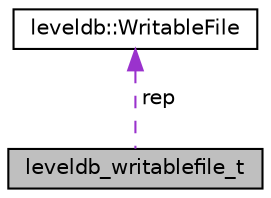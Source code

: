 digraph "leveldb_writablefile_t"
{
 // LATEX_PDF_SIZE
  edge [fontname="Helvetica",fontsize="10",labelfontname="Helvetica",labelfontsize="10"];
  node [fontname="Helvetica",fontsize="10",shape=record];
  Node1 [label="leveldb_writablefile_t",height=0.2,width=0.4,color="black", fillcolor="grey75", style="filled", fontcolor="black",tooltip=" "];
  Node2 -> Node1 [dir="back",color="darkorchid3",fontsize="10",style="dashed",label=" rep" ];
  Node2 [label="leveldb::WritableFile",height=0.2,width=0.4,color="black", fillcolor="white", style="filled",URL="$classleveldb_1_1_writable_file.html",tooltip=" "];
}

